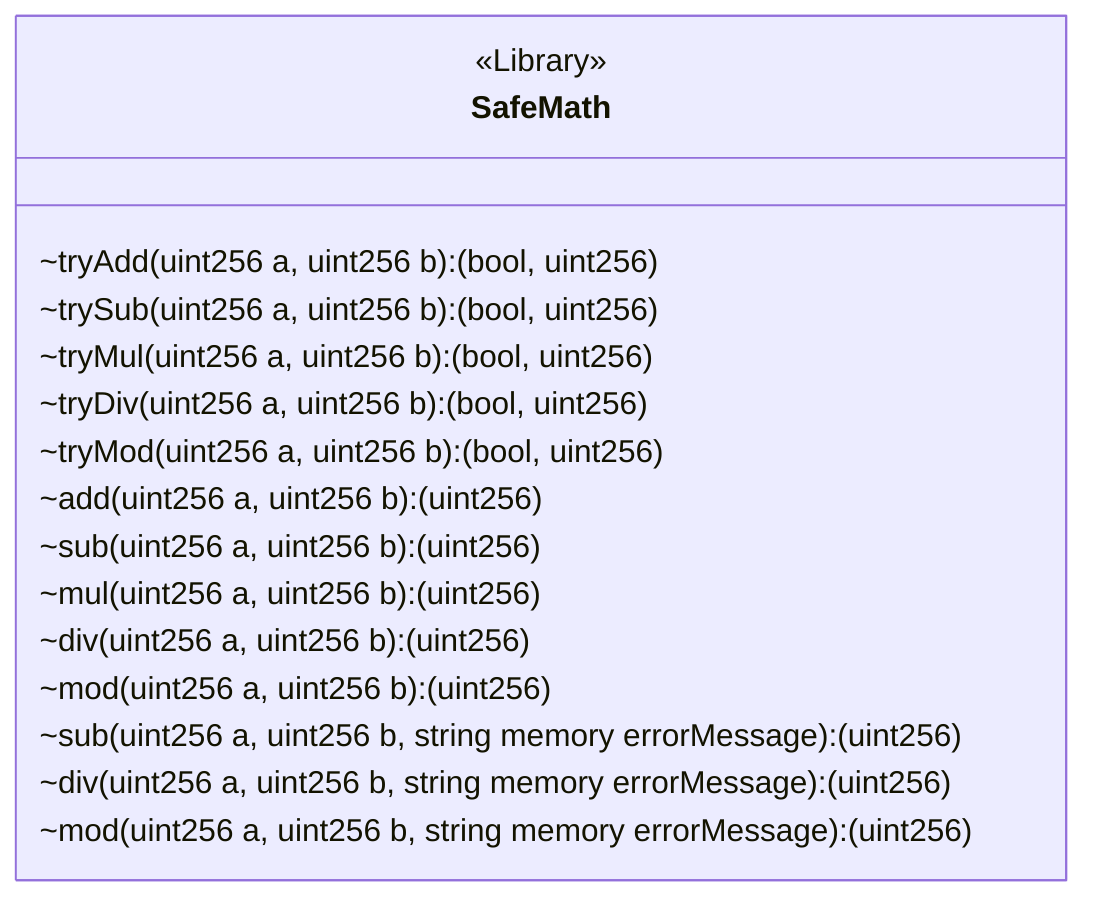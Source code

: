 classDiagram
  %% 482:6300:0
  class SafeMath {
    <<Library>>
    ~tryAdd(uint256 a, uint256 b): (bool, uint256)
    ~trySub(uint256 a, uint256 b): (bool, uint256)
    ~tryMul(uint256 a, uint256 b): (bool, uint256)
    ~tryDiv(uint256 a, uint256 b): (bool, uint256)
    ~tryMod(uint256 a, uint256 b): (bool, uint256)
    ~add(uint256 a, uint256 b): (uint256)
    ~sub(uint256 a, uint256 b): (uint256)
    ~mul(uint256 a, uint256 b): (uint256)
    ~div(uint256 a, uint256 b): (uint256)
    ~mod(uint256 a, uint256 b): (uint256)
    ~sub(uint256 a, uint256 b, string memory errorMessage): (uint256)
    ~div(uint256 a, uint256 b, string memory errorMessage): (uint256)
    ~mod(uint256 a, uint256 b, string memory errorMessage): (uint256)
  }